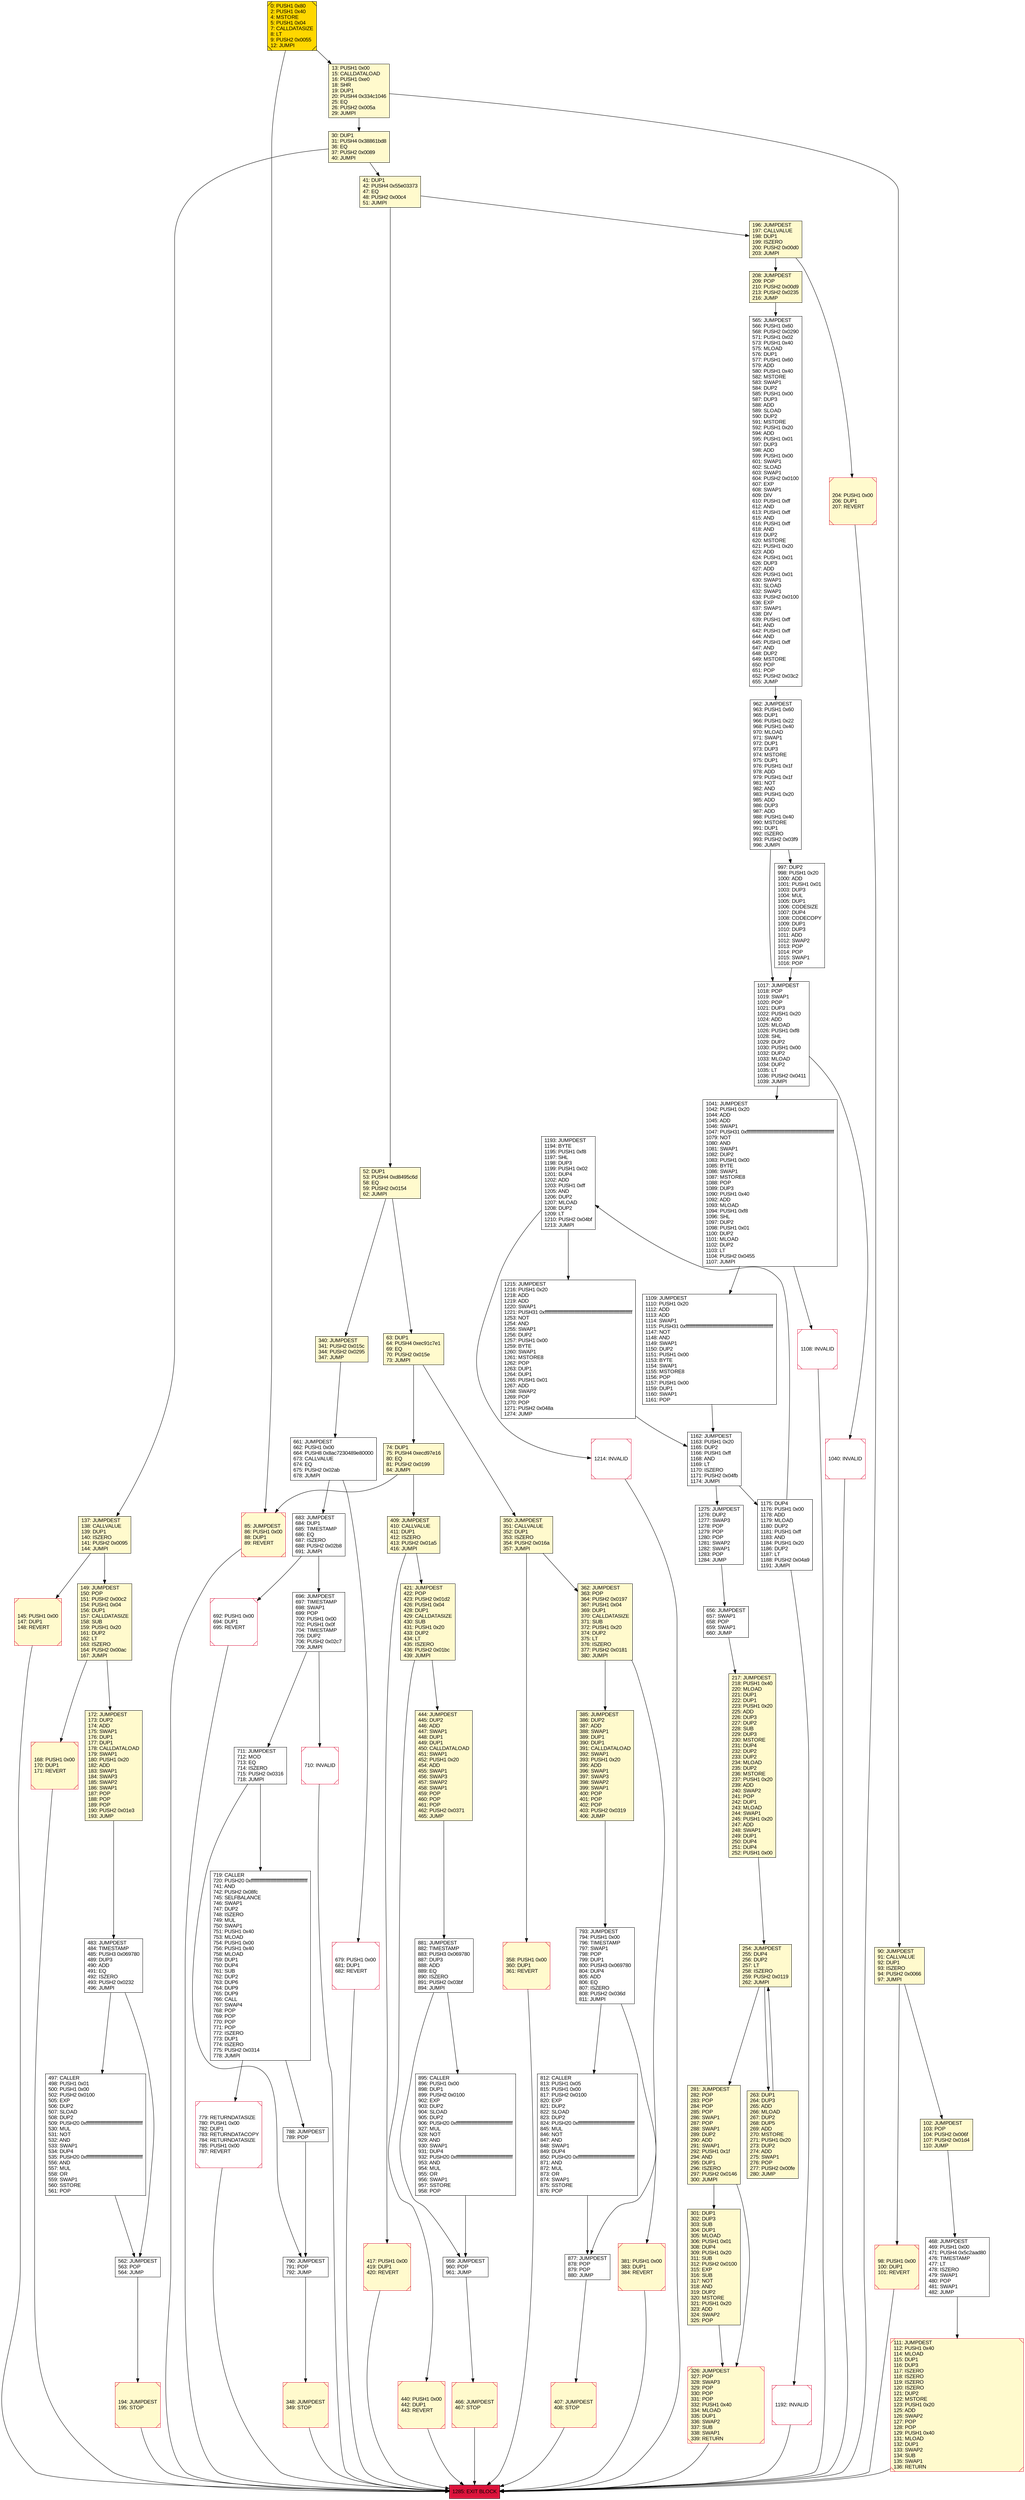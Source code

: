 digraph G {
bgcolor=transparent rankdir=UD;
node [shape=box style=filled color=black fillcolor=white fontname=arial fontcolor=black];
417 [label="417: PUSH1 0x00\l419: DUP1\l420: REVERT\l" fillcolor=lemonchiffon shape=Msquare color=crimson ];
1275 [label="1275: JUMPDEST\l1276: DUP2\l1277: SWAP3\l1278: POP\l1279: POP\l1280: POP\l1281: SWAP2\l1282: SWAP1\l1283: POP\l1284: JUMP\l" ];
1214 [label="1214: INVALID\l" shape=Msquare color=crimson ];
407 [label="407: JUMPDEST\l408: STOP\l" fillcolor=lemonchiffon shape=Msquare color=crimson ];
1285 [label="1285: EXIT BLOCK\l" fillcolor=crimson ];
679 [label="679: PUSH1 0x00\l681: DUP1\l682: REVERT\l" shape=Msquare color=crimson ];
168 [label="168: PUSH1 0x00\l170: DUP1\l171: REVERT\l" fillcolor=lemonchiffon shape=Msquare color=crimson ];
281 [label="281: JUMPDEST\l282: POP\l283: POP\l284: POP\l285: POP\l286: SWAP1\l287: POP\l288: SWAP1\l289: DUP2\l290: ADD\l291: SWAP1\l292: PUSH1 0x1f\l294: AND\l295: DUP1\l296: ISZERO\l297: PUSH2 0x0146\l300: JUMPI\l" fillcolor=lemonchiffon ];
881 [label="881: JUMPDEST\l882: TIMESTAMP\l883: PUSH3 0x069780\l887: DUP3\l888: ADD\l889: EQ\l890: ISZERO\l891: PUSH2 0x03bf\l894: JUMPI\l" ];
779 [label="779: RETURNDATASIZE\l780: PUSH1 0x00\l782: DUP1\l783: RETURNDATACOPY\l784: RETURNDATASIZE\l785: PUSH1 0x00\l787: REVERT\l" shape=Msquare color=crimson ];
90 [label="90: JUMPDEST\l91: CALLVALUE\l92: DUP1\l93: ISZERO\l94: PUSH2 0x0066\l97: JUMPI\l" fillcolor=lemonchiffon ];
1193 [label="1193: JUMPDEST\l1194: BYTE\l1195: PUSH1 0xf8\l1197: SHL\l1198: DUP3\l1199: PUSH1 0x02\l1201: DUP4\l1202: ADD\l1203: PUSH1 0xff\l1205: AND\l1206: DUP2\l1207: MLOAD\l1208: DUP2\l1209: LT\l1210: PUSH2 0x04bf\l1213: JUMPI\l" ];
562 [label="562: JUMPDEST\l563: POP\l564: JUMP\l" ];
692 [label="692: PUSH1 0x00\l694: DUP1\l695: REVERT\l" shape=Msquare color=crimson ];
1192 [label="1192: INVALID\l" shape=Msquare color=crimson ];
793 [label="793: JUMPDEST\l794: PUSH1 0x00\l796: TIMESTAMP\l797: SWAP1\l798: POP\l799: DUP1\l800: PUSH3 0x069780\l804: DUP4\l805: ADD\l806: EQ\l807: ISZERO\l808: PUSH2 0x036d\l811: JUMPI\l" ];
959 [label="959: JUMPDEST\l960: POP\l961: JUMP\l" ];
440 [label="440: PUSH1 0x00\l442: DUP1\l443: REVERT\l" fillcolor=lemonchiffon shape=Msquare color=crimson ];
565 [label="565: JUMPDEST\l566: PUSH1 0x60\l568: PUSH2 0x0290\l571: PUSH1 0x02\l573: PUSH1 0x40\l575: MLOAD\l576: DUP1\l577: PUSH1 0x60\l579: ADD\l580: PUSH1 0x40\l582: MSTORE\l583: SWAP1\l584: DUP2\l585: PUSH1 0x00\l587: DUP3\l588: ADD\l589: SLOAD\l590: DUP2\l591: MSTORE\l592: PUSH1 0x20\l594: ADD\l595: PUSH1 0x01\l597: DUP3\l598: ADD\l599: PUSH1 0x00\l601: SWAP1\l602: SLOAD\l603: SWAP1\l604: PUSH2 0x0100\l607: EXP\l608: SWAP1\l609: DIV\l610: PUSH1 0xff\l612: AND\l613: PUSH1 0xff\l615: AND\l616: PUSH1 0xff\l618: AND\l619: DUP2\l620: MSTORE\l621: PUSH1 0x20\l623: ADD\l624: PUSH1 0x01\l626: DUP3\l627: ADD\l628: PUSH1 0x01\l630: SWAP1\l631: SLOAD\l632: SWAP1\l633: PUSH2 0x0100\l636: EXP\l637: SWAP1\l638: DIV\l639: PUSH1 0xff\l641: AND\l642: PUSH1 0xff\l644: AND\l645: PUSH1 0xff\l647: AND\l648: DUP2\l649: MSTORE\l650: POP\l651: POP\l652: PUSH2 0x03c2\l655: JUMP\l" ];
52 [label="52: DUP1\l53: PUSH4 0xd8495c6d\l58: EQ\l59: PUSH2 0x0154\l62: JUMPI\l" fillcolor=lemonchiffon ];
102 [label="102: JUMPDEST\l103: POP\l104: PUSH2 0x006f\l107: PUSH2 0x01d4\l110: JUMP\l" fillcolor=lemonchiffon ];
149 [label="149: JUMPDEST\l150: POP\l151: PUSH2 0x00c2\l154: PUSH1 0x04\l156: DUP1\l157: CALLDATASIZE\l158: SUB\l159: PUSH1 0x20\l161: DUP2\l162: LT\l163: ISZERO\l164: PUSH2 0x00ac\l167: JUMPI\l" fillcolor=lemonchiffon ];
711 [label="711: JUMPDEST\l712: MOD\l713: EQ\l714: ISZERO\l715: PUSH2 0x0316\l718: JUMPI\l" ];
661 [label="661: JUMPDEST\l662: PUSH1 0x00\l664: PUSH8 0x8ac7230489e80000\l673: CALLVALUE\l674: EQ\l675: PUSH2 0x02ab\l678: JUMPI\l" ];
788 [label="788: JUMPDEST\l789: POP\l" ];
301 [label="301: DUP1\l302: DUP3\l303: SUB\l304: DUP1\l305: MLOAD\l306: PUSH1 0x01\l308: DUP4\l309: PUSH1 0x20\l311: SUB\l312: PUSH2 0x0100\l315: EXP\l316: SUB\l317: NOT\l318: AND\l319: DUP2\l320: MSTORE\l321: PUSH1 0x20\l323: ADD\l324: SWAP2\l325: POP\l" fillcolor=lemonchiffon ];
385 [label="385: JUMPDEST\l386: DUP2\l387: ADD\l388: SWAP1\l389: DUP1\l390: DUP1\l391: CALLDATALOAD\l392: SWAP1\l393: PUSH1 0x20\l395: ADD\l396: SWAP1\l397: SWAP3\l398: SWAP2\l399: SWAP1\l400: POP\l401: POP\l402: POP\l403: PUSH2 0x0319\l406: JUMP\l" fillcolor=lemonchiffon ];
877 [label="877: JUMPDEST\l878: POP\l879: POP\l880: JUMP\l" ];
1041 [label="1041: JUMPDEST\l1042: PUSH1 0x20\l1044: ADD\l1045: ADD\l1046: SWAP1\l1047: PUSH31 0xffffffffffffffffffffffffffffffffffffffffffffffffffffffffffffff\l1079: NOT\l1080: AND\l1081: SWAP1\l1082: DUP2\l1083: PUSH1 0x00\l1085: BYTE\l1086: SWAP1\l1087: MSTORE8\l1088: POP\l1089: DUP3\l1090: PUSH1 0x40\l1092: ADD\l1093: MLOAD\l1094: PUSH1 0xf8\l1096: SHL\l1097: DUP2\l1098: PUSH1 0x01\l1100: DUP2\l1101: MLOAD\l1102: DUP2\l1103: LT\l1104: PUSH2 0x0455\l1107: JUMPI\l" ];
1040 [label="1040: INVALID\l" shape=Msquare color=crimson ];
145 [label="145: PUSH1 0x00\l147: DUP1\l148: REVERT\l" fillcolor=lemonchiffon shape=Msquare color=crimson ];
362 [label="362: JUMPDEST\l363: POP\l364: PUSH2 0x0197\l367: PUSH1 0x04\l369: DUP1\l370: CALLDATASIZE\l371: SUB\l372: PUSH1 0x20\l374: DUP2\l375: LT\l376: ISZERO\l377: PUSH2 0x0181\l380: JUMPI\l" fillcolor=lemonchiffon ];
790 [label="790: JUMPDEST\l791: POP\l792: JUMP\l" ];
208 [label="208: JUMPDEST\l209: POP\l210: PUSH2 0x00d9\l213: PUSH2 0x0235\l216: JUMP\l" fillcolor=lemonchiffon ];
350 [label="350: JUMPDEST\l351: CALLVALUE\l352: DUP1\l353: ISZERO\l354: PUSH2 0x016a\l357: JUMPI\l" fillcolor=lemonchiffon ];
1162 [label="1162: JUMPDEST\l1163: PUSH1 0x20\l1165: DUP2\l1166: PUSH1 0xff\l1168: AND\l1169: LT\l1170: ISZERO\l1171: PUSH2 0x04fb\l1174: JUMPI\l" ];
0 [label="0: PUSH1 0x80\l2: PUSH1 0x40\l4: MSTORE\l5: PUSH1 0x04\l7: CALLDATASIZE\l8: LT\l9: PUSH2 0x0055\l12: JUMPI\l" fillcolor=lemonchiffon shape=Msquare fillcolor=gold ];
30 [label="30: DUP1\l31: PUSH4 0x38861bd8\l36: EQ\l37: PUSH2 0x0089\l40: JUMPI\l" fillcolor=lemonchiffon ];
98 [label="98: PUSH1 0x00\l100: DUP1\l101: REVERT\l" fillcolor=lemonchiffon shape=Msquare color=crimson ];
468 [label="468: JUMPDEST\l469: PUSH1 0x00\l471: PUSH4 0x5c2aad80\l476: TIMESTAMP\l477: LT\l478: ISZERO\l479: SWAP1\l480: POP\l481: SWAP1\l482: JUMP\l" ];
656 [label="656: JUMPDEST\l657: SWAP1\l658: POP\l659: SWAP1\l660: JUMP\l" ];
997 [label="997: DUP2\l998: PUSH1 0x20\l1000: ADD\l1001: PUSH1 0x01\l1003: DUP3\l1004: MUL\l1005: DUP1\l1006: CODESIZE\l1007: DUP4\l1008: CODECOPY\l1009: DUP1\l1010: DUP3\l1011: ADD\l1012: SWAP2\l1013: POP\l1014: POP\l1015: SWAP1\l1016: POP\l" ];
466 [label="466: JUMPDEST\l467: STOP\l" fillcolor=lemonchiffon shape=Msquare color=crimson ];
358 [label="358: PUSH1 0x00\l360: DUP1\l361: REVERT\l" fillcolor=lemonchiffon shape=Msquare color=crimson ];
444 [label="444: JUMPDEST\l445: DUP2\l446: ADD\l447: SWAP1\l448: DUP1\l449: DUP1\l450: CALLDATALOAD\l451: SWAP1\l452: PUSH1 0x20\l454: ADD\l455: SWAP1\l456: SWAP3\l457: SWAP2\l458: SWAP1\l459: POP\l460: POP\l461: POP\l462: PUSH2 0x0371\l465: JUMP\l" fillcolor=lemonchiffon ];
348 [label="348: JUMPDEST\l349: STOP\l" fillcolor=lemonchiffon shape=Msquare color=crimson ];
1109 [label="1109: JUMPDEST\l1110: PUSH1 0x20\l1112: ADD\l1113: ADD\l1114: SWAP1\l1115: PUSH31 0xffffffffffffffffffffffffffffffffffffffffffffffffffffffffffffff\l1147: NOT\l1148: AND\l1149: SWAP1\l1150: DUP2\l1151: PUSH1 0x00\l1153: BYTE\l1154: SWAP1\l1155: MSTORE8\l1156: POP\l1157: PUSH1 0x00\l1159: DUP1\l1160: SWAP1\l1161: POP\l" ];
1215 [label="1215: JUMPDEST\l1216: PUSH1 0x20\l1218: ADD\l1219: ADD\l1220: SWAP1\l1221: PUSH31 0xffffffffffffffffffffffffffffffffffffffffffffffffffffffffffffff\l1253: NOT\l1254: AND\l1255: SWAP1\l1256: DUP2\l1257: PUSH1 0x00\l1259: BYTE\l1260: SWAP1\l1261: MSTORE8\l1262: POP\l1263: DUP1\l1264: DUP1\l1265: PUSH1 0x01\l1267: ADD\l1268: SWAP2\l1269: POP\l1270: POP\l1271: PUSH2 0x048a\l1274: JUMP\l" ];
409 [label="409: JUMPDEST\l410: CALLVALUE\l411: DUP1\l412: ISZERO\l413: PUSH2 0x01a5\l416: JUMPI\l" fillcolor=lemonchiffon ];
13 [label="13: PUSH1 0x00\l15: CALLDATALOAD\l16: PUSH1 0xe0\l18: SHR\l19: DUP1\l20: PUSH4 0x334c1046\l25: EQ\l26: PUSH2 0x005a\l29: JUMPI\l" fillcolor=lemonchiffon ];
263 [label="263: DUP1\l264: DUP3\l265: ADD\l266: MLOAD\l267: DUP2\l268: DUP5\l269: ADD\l270: MSTORE\l271: PUSH1 0x20\l273: DUP2\l274: ADD\l275: SWAP1\l276: POP\l277: PUSH2 0x00fe\l280: JUMP\l" fillcolor=lemonchiffon ];
85 [label="85: JUMPDEST\l86: PUSH1 0x00\l88: DUP1\l89: REVERT\l" fillcolor=lemonchiffon shape=Msquare color=crimson ];
483 [label="483: JUMPDEST\l484: TIMESTAMP\l485: PUSH3 0x069780\l489: DUP3\l490: ADD\l491: EQ\l492: ISZERO\l493: PUSH2 0x0232\l496: JUMPI\l" ];
41 [label="41: DUP1\l42: PUSH4 0x55e03373\l47: EQ\l48: PUSH2 0x00c4\l51: JUMPI\l" fillcolor=lemonchiffon ];
111 [label="111: JUMPDEST\l112: PUSH1 0x40\l114: MLOAD\l115: DUP1\l116: DUP3\l117: ISZERO\l118: ISZERO\l119: ISZERO\l120: ISZERO\l121: DUP2\l122: MSTORE\l123: PUSH1 0x20\l125: ADD\l126: SWAP2\l127: POP\l128: POP\l129: PUSH1 0x40\l131: MLOAD\l132: DUP1\l133: SWAP2\l134: SUB\l135: SWAP1\l136: RETURN\l" fillcolor=lemonchiffon shape=Msquare color=crimson ];
683 [label="683: JUMPDEST\l684: DUP1\l685: TIMESTAMP\l686: EQ\l687: ISZERO\l688: PUSH2 0x02b8\l691: JUMPI\l" ];
194 [label="194: JUMPDEST\l195: STOP\l" fillcolor=lemonchiffon shape=Msquare color=crimson ];
74 [label="74: DUP1\l75: PUSH4 0xecd97e16\l80: EQ\l81: PUSH2 0x0199\l84: JUMPI\l" fillcolor=lemonchiffon ];
172 [label="172: JUMPDEST\l173: DUP2\l174: ADD\l175: SWAP1\l176: DUP1\l177: DUP1\l178: CALLDATALOAD\l179: SWAP1\l180: PUSH1 0x20\l182: ADD\l183: SWAP1\l184: SWAP3\l185: SWAP2\l186: SWAP1\l187: POP\l188: POP\l189: POP\l190: PUSH2 0x01e3\l193: JUMP\l" fillcolor=lemonchiffon ];
381 [label="381: PUSH1 0x00\l383: DUP1\l384: REVERT\l" fillcolor=lemonchiffon shape=Msquare color=crimson ];
63 [label="63: DUP1\l64: PUSH4 0xec91c7e1\l69: EQ\l70: PUSH2 0x015e\l73: JUMPI\l" fillcolor=lemonchiffon ];
326 [label="326: JUMPDEST\l327: POP\l328: SWAP3\l329: POP\l330: POP\l331: POP\l332: PUSH1 0x40\l334: MLOAD\l335: DUP1\l336: SWAP2\l337: SUB\l338: SWAP1\l339: RETURN\l" fillcolor=lemonchiffon shape=Msquare color=crimson ];
254 [label="254: JUMPDEST\l255: DUP4\l256: DUP2\l257: LT\l258: ISZERO\l259: PUSH2 0x0119\l262: JUMPI\l" fillcolor=lemonchiffon ];
1017 [label="1017: JUMPDEST\l1018: POP\l1019: SWAP1\l1020: POP\l1021: DUP3\l1022: PUSH1 0x20\l1024: ADD\l1025: MLOAD\l1026: PUSH1 0xf8\l1028: SHL\l1029: DUP2\l1030: PUSH1 0x00\l1032: DUP2\l1033: MLOAD\l1034: DUP2\l1035: LT\l1036: PUSH2 0x0411\l1039: JUMPI\l" ];
340 [label="340: JUMPDEST\l341: PUSH2 0x015c\l344: PUSH2 0x0295\l347: JUMP\l" fillcolor=lemonchiffon ];
137 [label="137: JUMPDEST\l138: CALLVALUE\l139: DUP1\l140: ISZERO\l141: PUSH2 0x0095\l144: JUMPI\l" fillcolor=lemonchiffon ];
217 [label="217: JUMPDEST\l218: PUSH1 0x40\l220: MLOAD\l221: DUP1\l222: DUP1\l223: PUSH1 0x20\l225: ADD\l226: DUP3\l227: DUP2\l228: SUB\l229: DUP3\l230: MSTORE\l231: DUP4\l232: DUP2\l233: DUP2\l234: MLOAD\l235: DUP2\l236: MSTORE\l237: PUSH1 0x20\l239: ADD\l240: SWAP2\l241: POP\l242: DUP1\l243: MLOAD\l244: SWAP1\l245: PUSH1 0x20\l247: ADD\l248: SWAP1\l249: DUP1\l250: DUP4\l251: DUP4\l252: PUSH1 0x00\l" fillcolor=lemonchiffon ];
1108 [label="1108: INVALID\l" shape=Msquare color=crimson ];
719 [label="719: CALLER\l720: PUSH20 0xffffffffffffffffffffffffffffffffffffffff\l741: AND\l742: PUSH2 0x08fc\l745: SELFBALANCE\l746: SWAP1\l747: DUP2\l748: ISZERO\l749: MUL\l750: SWAP1\l751: PUSH1 0x40\l753: MLOAD\l754: PUSH1 0x00\l756: PUSH1 0x40\l758: MLOAD\l759: DUP1\l760: DUP4\l761: SUB\l762: DUP2\l763: DUP6\l764: DUP9\l765: DUP9\l766: CALL\l767: SWAP4\l768: POP\l769: POP\l770: POP\l771: POP\l772: ISZERO\l773: DUP1\l774: ISZERO\l775: PUSH2 0x0314\l778: JUMPI\l" ];
204 [label="204: PUSH1 0x00\l206: DUP1\l207: REVERT\l" fillcolor=lemonchiffon shape=Msquare color=crimson ];
812 [label="812: CALLER\l813: PUSH1 0x05\l815: PUSH1 0x00\l817: PUSH2 0x0100\l820: EXP\l821: DUP2\l822: SLOAD\l823: DUP2\l824: PUSH20 0xffffffffffffffffffffffffffffffffffffffff\l845: MUL\l846: NOT\l847: AND\l848: SWAP1\l849: DUP4\l850: PUSH20 0xffffffffffffffffffffffffffffffffffffffff\l871: AND\l872: MUL\l873: OR\l874: SWAP1\l875: SSTORE\l876: POP\l" ];
497 [label="497: CALLER\l498: PUSH1 0x01\l500: PUSH1 0x00\l502: PUSH2 0x0100\l505: EXP\l506: DUP2\l507: SLOAD\l508: DUP2\l509: PUSH20 0xffffffffffffffffffffffffffffffffffffffff\l530: MUL\l531: NOT\l532: AND\l533: SWAP1\l534: DUP4\l535: PUSH20 0xffffffffffffffffffffffffffffffffffffffff\l556: AND\l557: MUL\l558: OR\l559: SWAP1\l560: SSTORE\l561: POP\l" ];
895 [label="895: CALLER\l896: PUSH1 0x00\l898: DUP1\l899: PUSH2 0x0100\l902: EXP\l903: DUP2\l904: SLOAD\l905: DUP2\l906: PUSH20 0xffffffffffffffffffffffffffffffffffffffff\l927: MUL\l928: NOT\l929: AND\l930: SWAP1\l931: DUP4\l932: PUSH20 0xffffffffffffffffffffffffffffffffffffffff\l953: AND\l954: MUL\l955: OR\l956: SWAP1\l957: SSTORE\l958: POP\l" ];
196 [label="196: JUMPDEST\l197: CALLVALUE\l198: DUP1\l199: ISZERO\l200: PUSH2 0x00d0\l203: JUMPI\l" fillcolor=lemonchiffon ];
710 [label="710: INVALID\l" shape=Msquare color=crimson ];
421 [label="421: JUMPDEST\l422: POP\l423: PUSH2 0x01d2\l426: PUSH1 0x04\l428: DUP1\l429: CALLDATASIZE\l430: SUB\l431: PUSH1 0x20\l433: DUP2\l434: LT\l435: ISZERO\l436: PUSH2 0x01bc\l439: JUMPI\l" fillcolor=lemonchiffon ];
696 [label="696: JUMPDEST\l697: TIMESTAMP\l698: SWAP1\l699: POP\l700: PUSH1 0x00\l702: PUSH1 0x0f\l704: TIMESTAMP\l705: DUP2\l706: PUSH2 0x02c7\l709: JUMPI\l" ];
962 [label="962: JUMPDEST\l963: PUSH1 0x60\l965: DUP1\l966: PUSH1 0x22\l968: PUSH1 0x40\l970: MLOAD\l971: SWAP1\l972: DUP1\l973: DUP3\l974: MSTORE\l975: DUP1\l976: PUSH1 0x1f\l978: ADD\l979: PUSH1 0x1f\l981: NOT\l982: AND\l983: PUSH1 0x20\l985: ADD\l986: DUP3\l987: ADD\l988: PUSH1 0x40\l990: MSTORE\l991: DUP1\l992: ISZERO\l993: PUSH2 0x03f9\l996: JUMPI\l" ];
1175 [label="1175: DUP4\l1176: PUSH1 0x00\l1178: ADD\l1179: MLOAD\l1180: DUP2\l1181: PUSH1 0xff\l1183: AND\l1184: PUSH1 0x20\l1186: DUP2\l1187: LT\l1188: PUSH2 0x04a9\l1191: JUMPI\l" ];
63 -> 74;
679 -> 1285;
1214 -> 1285;
417 -> 1285;
696 -> 710;
407 -> 1285;
90 -> 102;
168 -> 1285;
217 -> 254;
172 -> 483;
13 -> 30;
468 -> 111;
692 -> 1285;
30 -> 41;
1192 -> 1285;
788 -> 790;
779 -> 1285;
881 -> 959;
440 -> 1285;
997 -> 1017;
30 -> 137;
41 -> 196;
877 -> 407;
281 -> 301;
208 -> 565;
145 -> 1285;
421 -> 444;
385 -> 793;
1041 -> 1108;
196 -> 208;
466 -> 1285;
562 -> 194;
1275 -> 656;
137 -> 149;
483 -> 562;
444 -> 881;
719 -> 788;
409 -> 417;
1017 -> 1040;
1017 -> 1041;
90 -> 98;
194 -> 1285;
85 -> 1285;
111 -> 1285;
13 -> 90;
1041 -> 1109;
204 -> 1285;
895 -> 959;
0 -> 85;
254 -> 281;
1175 -> 1193;
63 -> 350;
350 -> 358;
1215 -> 1162;
661 -> 683;
793 -> 812;
52 -> 340;
710 -> 1285;
719 -> 779;
881 -> 895;
350 -> 362;
74 -> 85;
711 -> 790;
1193 -> 1214;
362 -> 385;
74 -> 409;
962 -> 1017;
196 -> 204;
483 -> 497;
661 -> 679;
149 -> 168;
683 -> 696;
254 -> 263;
263 -> 254;
656 -> 217;
1040 -> 1285;
409 -> 421;
1162 -> 1275;
962 -> 997;
793 -> 877;
52 -> 63;
683 -> 692;
358 -> 1285;
98 -> 1285;
1162 -> 1175;
340 -> 661;
812 -> 877;
711 -> 719;
348 -> 1285;
41 -> 52;
281 -> 326;
137 -> 145;
381 -> 1285;
326 -> 1285;
696 -> 711;
1193 -> 1215;
102 -> 468;
959 -> 466;
421 -> 440;
497 -> 562;
565 -> 962;
1175 -> 1192;
362 -> 381;
1108 -> 1285;
1109 -> 1162;
0 -> 13;
301 -> 326;
790 -> 348;
149 -> 172;
}